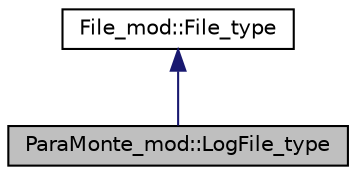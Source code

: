 digraph "ParaMonte_mod::LogFile_type"
{
 // LATEX_PDF_SIZE
  edge [fontname="Helvetica",fontsize="10",labelfontname="Helvetica",labelfontsize="10"];
  node [fontname="Helvetica",fontsize="10",shape=record];
  Node1 [label="ParaMonte_mod::LogFile_type",height=0.2,width=0.4,color="black", fillcolor="grey75", style="filled", fontcolor="black",tooltip=" "];
  Node2 -> Node1 [dir="back",color="midnightblue",fontsize="10",style="solid",fontname="Helvetica"];
  Node2 [label="File_mod::File_type",height=0.2,width=0.4,color="black", fillcolor="white", style="filled",URL="$structFile__mod_1_1File__type.html",tooltip=" "];
}
